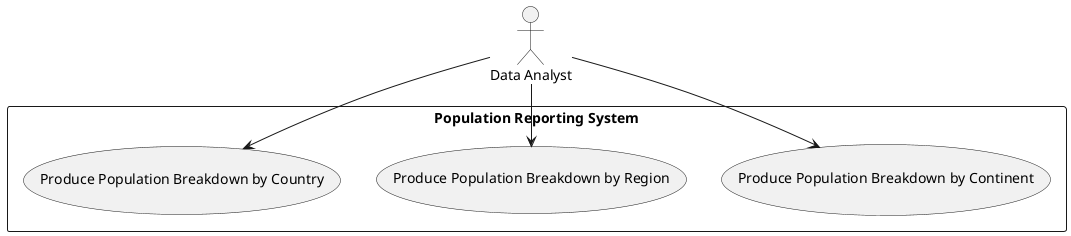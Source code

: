 @startuml
actor "Data Analyst" as Analyst

rectangle "Population Reporting System" {
  usecase "Produce Population Breakdown by Continent" as UC23
  usecase "Produce Population Breakdown by Region" as UC24
  usecase "Produce Population Breakdown by Country" as UC25

}

Analyst --> UC23
Analyst --> UC24
Analyst --> UC25
@enduml
